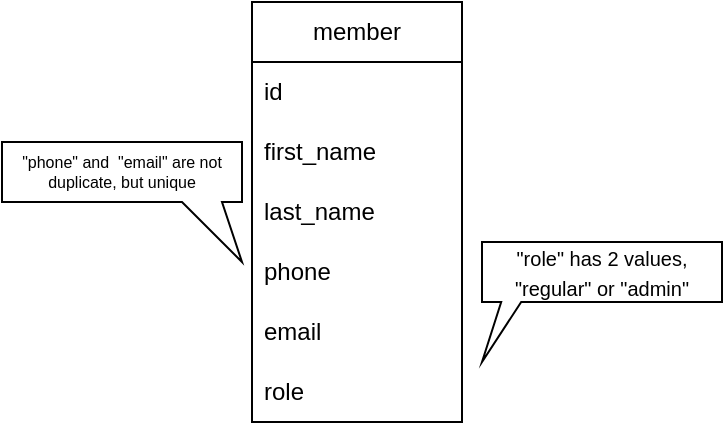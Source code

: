 <mxfile version="22.1.5" type="github">
  <diagram name="Page-1" id="B_gOehbloBb_RJARg5Fa">
    <mxGraphModel dx="481" dy="415" grid="1" gridSize="10" guides="1" tooltips="1" connect="1" arrows="1" fold="1" page="1" pageScale="1" pageWidth="850" pageHeight="1100" math="0" shadow="0">
      <root>
        <mxCell id="0" />
        <mxCell id="1" parent="0" />
        <mxCell id="DzC5LRmNOH0KshEsjThY-1" value="member" style="swimlane;fontStyle=0;childLayout=stackLayout;horizontal=1;startSize=30;horizontalStack=0;resizeParent=1;resizeParentMax=0;resizeLast=0;collapsible=1;marginBottom=0;whiteSpace=wrap;html=1;" vertex="1" parent="1">
          <mxGeometry x="355" y="410" width="105" height="210" as="geometry" />
        </mxCell>
        <mxCell id="DzC5LRmNOH0KshEsjThY-2" value="id" style="text;strokeColor=none;fillColor=none;align=left;verticalAlign=middle;spacingLeft=4;spacingRight=4;overflow=hidden;points=[[0,0.5],[1,0.5]];portConstraint=eastwest;rotatable=0;whiteSpace=wrap;html=1;" vertex="1" parent="DzC5LRmNOH0KshEsjThY-1">
          <mxGeometry y="30" width="105" height="30" as="geometry" />
        </mxCell>
        <mxCell id="DzC5LRmNOH0KshEsjThY-3" value="first_name" style="text;strokeColor=none;fillColor=none;align=left;verticalAlign=middle;spacingLeft=4;spacingRight=4;overflow=hidden;points=[[0,0.5],[1,0.5]];portConstraint=eastwest;rotatable=0;whiteSpace=wrap;html=1;" vertex="1" parent="DzC5LRmNOH0KshEsjThY-1">
          <mxGeometry y="60" width="105" height="30" as="geometry" />
        </mxCell>
        <mxCell id="DzC5LRmNOH0KshEsjThY-4" value="last_name" style="text;strokeColor=none;fillColor=none;align=left;verticalAlign=middle;spacingLeft=4;spacingRight=4;overflow=hidden;points=[[0,0.5],[1,0.5]];portConstraint=eastwest;rotatable=0;whiteSpace=wrap;html=1;" vertex="1" parent="DzC5LRmNOH0KshEsjThY-1">
          <mxGeometry y="90" width="105" height="30" as="geometry" />
        </mxCell>
        <mxCell id="DzC5LRmNOH0KshEsjThY-14" value="phone" style="text;strokeColor=none;fillColor=none;align=left;verticalAlign=middle;spacingLeft=4;spacingRight=4;overflow=hidden;points=[[0,0.5],[1,0.5]];portConstraint=eastwest;rotatable=0;whiteSpace=wrap;html=1;" vertex="1" parent="DzC5LRmNOH0KshEsjThY-1">
          <mxGeometry y="120" width="105" height="30" as="geometry" />
        </mxCell>
        <mxCell id="DzC5LRmNOH0KshEsjThY-13" value="email" style="text;strokeColor=none;fillColor=none;align=left;verticalAlign=middle;spacingLeft=4;spacingRight=4;overflow=hidden;points=[[0,0.5],[1,0.5]];portConstraint=eastwest;rotatable=0;whiteSpace=wrap;html=1;" vertex="1" parent="DzC5LRmNOH0KshEsjThY-1">
          <mxGeometry y="150" width="105" height="30" as="geometry" />
        </mxCell>
        <mxCell id="DzC5LRmNOH0KshEsjThY-15" value="role" style="text;strokeColor=none;fillColor=none;align=left;verticalAlign=middle;spacingLeft=4;spacingRight=4;overflow=hidden;points=[[0,0.5],[1,0.5]];portConstraint=eastwest;rotatable=0;whiteSpace=wrap;html=1;" vertex="1" parent="DzC5LRmNOH0KshEsjThY-1">
          <mxGeometry y="180" width="105" height="30" as="geometry" />
        </mxCell>
        <mxCell id="DzC5LRmNOH0KshEsjThY-18" value="&quot;phone&quot; and&amp;nbsp; &quot;email&quot; are not duplicate, but unique" style="shape=callout;whiteSpace=wrap;html=1;perimeter=calloutPerimeter;position2=1;base=20;size=30;position=0.75;fontSize=8;" vertex="1" parent="1">
          <mxGeometry x="230" y="480" width="120" height="60" as="geometry" />
        </mxCell>
        <mxCell id="DzC5LRmNOH0KshEsjThY-19" value="&lt;font size=&quot;1&quot;&gt;&quot;role&quot; has 2 values, &quot;regular&quot; or &quot;admin&quot;&lt;/font&gt;" style="shape=callout;whiteSpace=wrap;html=1;perimeter=calloutPerimeter;rotation=0;position2=0;base=10;size=30;position=0.08;direction=east;" vertex="1" parent="1">
          <mxGeometry x="470" y="530" width="120" height="60" as="geometry" />
        </mxCell>
      </root>
    </mxGraphModel>
  </diagram>
</mxfile>
